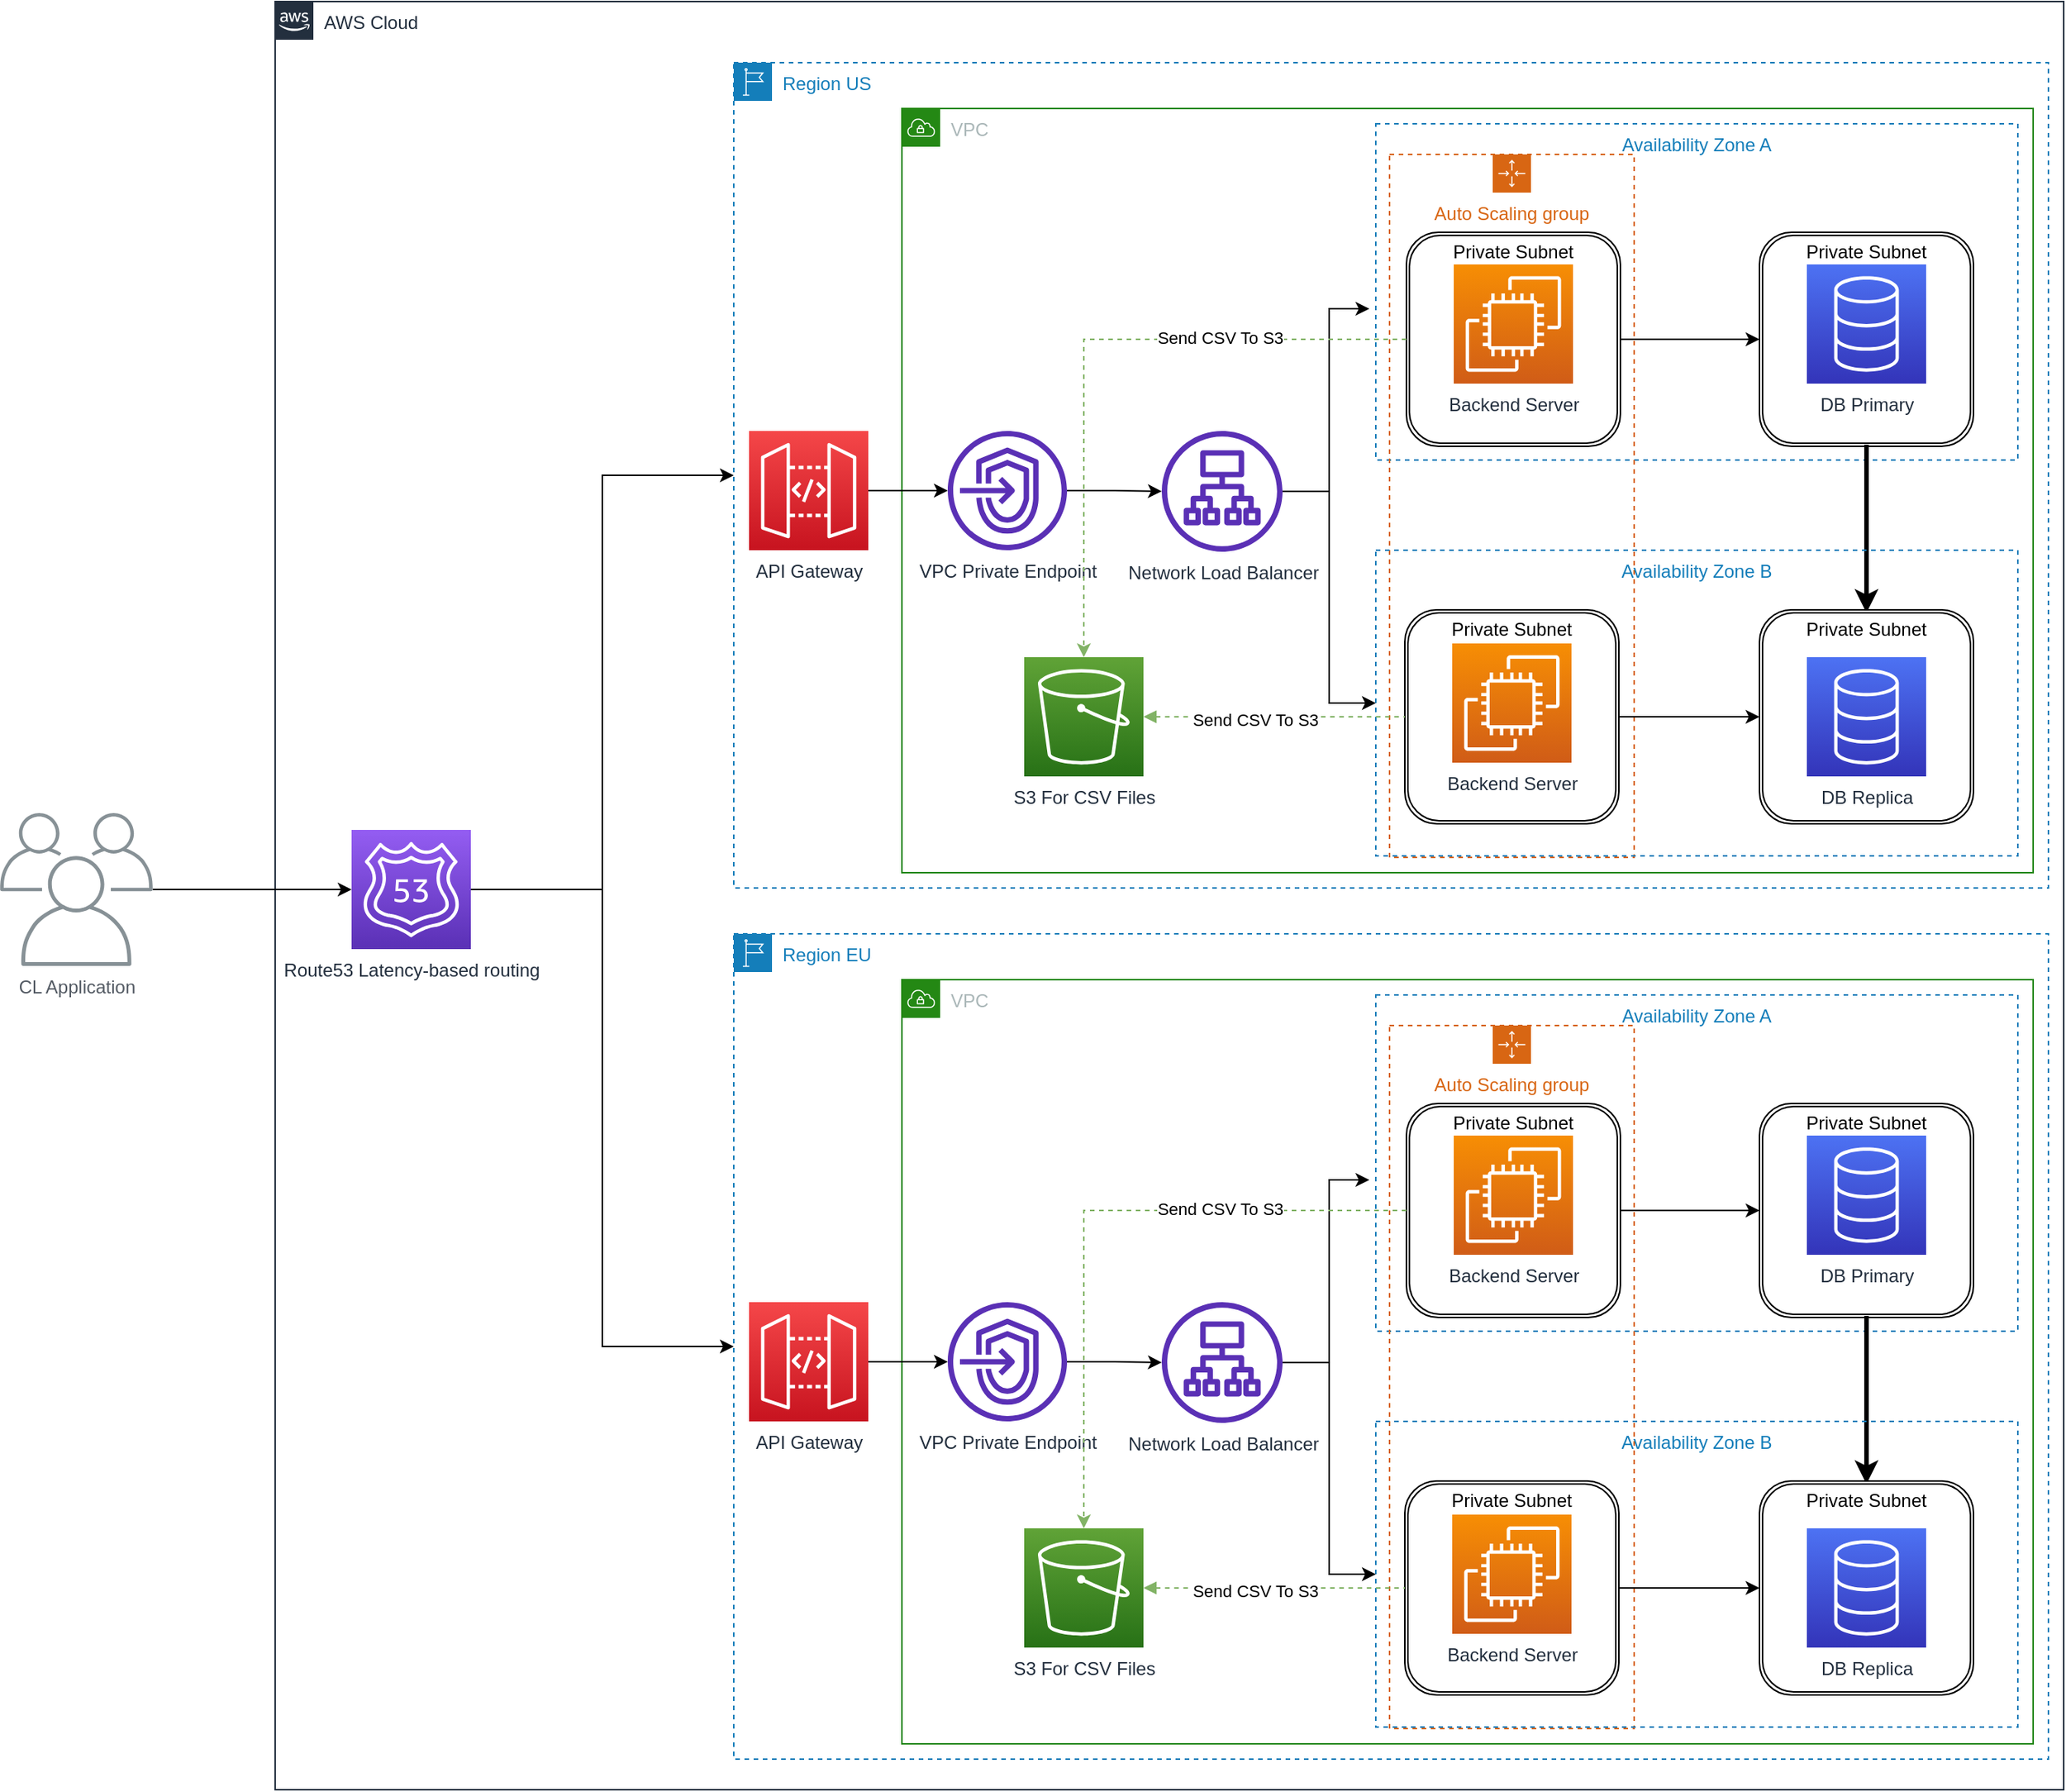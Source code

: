<mxfile version="14.7.0" type="github">
  <diagram id="Ht1M8jgEwFfnCIfOTk4-" name="Page-1">
    <mxGraphModel dx="2591" dy="1628" grid="1" gridSize="10" guides="1" tooltips="1" connect="1" arrows="1" fold="1" page="1" pageScale="1" pageWidth="1169" pageHeight="827" math="0" shadow="0">
      <root>
        <mxCell id="0" />
        <mxCell id="1" parent="0" />
        <mxCell id="5RreerCTp-6EjilqXyiR-72" value="AWS Cloud" style="points=[[0,0],[0.25,0],[0.5,0],[0.75,0],[1,0],[1,0.25],[1,0.5],[1,0.75],[1,1],[0.75,1],[0.5,1],[0.25,1],[0,1],[0,0.75],[0,0.5],[0,0.25]];outlineConnect=0;gradientColor=none;html=1;whiteSpace=wrap;fontSize=12;fontStyle=0;shape=mxgraph.aws4.group;grIcon=mxgraph.aws4.group_aws_cloud_alt;strokeColor=#232F3E;fillColor=none;verticalAlign=top;align=left;spacingLeft=30;fontColor=#232F3E;dashed=0;" vertex="1" parent="1">
          <mxGeometry x="-10" y="-240" width="1170" height="1170" as="geometry" />
        </mxCell>
        <mxCell id="C6d5AcQ0R9dKY7qDEF7f-19" value="Region US" style="points=[[0,0],[0.25,0],[0.5,0],[0.75,0],[1,0],[1,0.25],[1,0.5],[1,0.75],[1,1],[0.75,1],[0.5,1],[0.25,1],[0,1],[0,0.75],[0,0.5],[0,0.25]];outlineConnect=0;gradientColor=none;html=1;whiteSpace=wrap;fontSize=12;fontStyle=0;shape=mxgraph.aws4.group;grIcon=mxgraph.aws4.group_region;strokeColor=#147EBA;fillColor=none;verticalAlign=top;align=left;spacingLeft=30;fontColor=#147EBA;dashed=1;" vertex="1" parent="1">
          <mxGeometry x="290" y="-200" width="860" height="540" as="geometry" />
        </mxCell>
        <mxCell id="C6d5AcQ0R9dKY7qDEF7f-17" value="VPC" style="points=[[0,0],[0.25,0],[0.5,0],[0.75,0],[1,0],[1,0.25],[1,0.5],[1,0.75],[1,1],[0.75,1],[0.5,1],[0.25,1],[0,1],[0,0.75],[0,0.5],[0,0.25]];outlineConnect=0;gradientColor=none;html=1;whiteSpace=wrap;fontSize=12;fontStyle=0;shape=mxgraph.aws4.group;grIcon=mxgraph.aws4.group_vpc;strokeColor=#248814;fillColor=none;verticalAlign=top;align=left;spacingLeft=30;fontColor=#AAB7B8;dashed=0;" vertex="1" parent="1">
          <mxGeometry x="400" y="-170" width="740" height="500" as="geometry" />
        </mxCell>
        <mxCell id="C6d5AcQ0R9dKY7qDEF7f-21" value="Availability Zone A" style="fillColor=none;strokeColor=#147EBA;dashed=1;verticalAlign=top;fontStyle=0;fontColor=#147EBA;" vertex="1" parent="1">
          <mxGeometry x="710" y="-160" width="420" height="220" as="geometry" />
        </mxCell>
        <mxCell id="5RreerCTp-6EjilqXyiR-7" value="Auto Scaling group" style="points=[[0,0],[0.25,0],[0.5,0],[0.75,0],[1,0],[1,0.25],[1,0.5],[1,0.75],[1,1],[0.75,1],[0.5,1],[0.25,1],[0,1],[0,0.75],[0,0.5],[0,0.25]];outlineConnect=0;gradientColor=none;html=1;whiteSpace=wrap;fontSize=12;fontStyle=0;shape=mxgraph.aws4.groupCenter;grIcon=mxgraph.aws4.group_auto_scaling_group;grStroke=1;strokeColor=#D86613;fillColor=none;verticalAlign=top;align=center;fontColor=#D86613;dashed=1;spacingTop=25;" vertex="1" parent="1">
          <mxGeometry x="719" y="-140" width="160" height="460" as="geometry" />
        </mxCell>
        <mxCell id="5RreerCTp-6EjilqXyiR-69" style="edgeStyle=orthogonalEdgeStyle;rounded=0;sketch=0;jumpStyle=none;orthogonalLoop=1;jettySize=auto;html=1;shadow=0;strokeColor=#000000;strokeWidth=1;" edge="1" parent="1" source="C6d5AcQ0R9dKY7qDEF7f-2" target="C6d5AcQ0R9dKY7qDEF7f-19">
          <mxGeometry relative="1" as="geometry" />
        </mxCell>
        <mxCell id="5RreerCTp-6EjilqXyiR-70" style="edgeStyle=orthogonalEdgeStyle;rounded=0;sketch=0;jumpStyle=none;orthogonalLoop=1;jettySize=auto;html=1;shadow=0;strokeColor=#000000;strokeWidth=1;" edge="1" parent="1" source="C6d5AcQ0R9dKY7qDEF7f-2" target="5RreerCTp-6EjilqXyiR-41">
          <mxGeometry relative="1" as="geometry" />
        </mxCell>
        <mxCell id="C6d5AcQ0R9dKY7qDEF7f-2" value="Route53 Latency-based routing" style="points=[[0,0,0],[0.25,0,0],[0.5,0,0],[0.75,0,0],[1,0,0],[0,1,0],[0.25,1,0],[0.5,1,0],[0.75,1,0],[1,1,0],[0,0.25,0],[0,0.5,0],[0,0.75,0],[1,0.25,0],[1,0.5,0],[1,0.75,0]];outlineConnect=0;fontColor=#232F3E;gradientColor=#945DF2;gradientDirection=north;fillColor=#5A30B5;strokeColor=#ffffff;dashed=0;verticalLabelPosition=bottom;verticalAlign=top;align=center;html=1;fontSize=12;fontStyle=0;aspect=fixed;shape=mxgraph.aws4.resourceIcon;resIcon=mxgraph.aws4.route_53;" vertex="1" parent="1">
          <mxGeometry x="40" y="302" width="78" height="78" as="geometry" />
        </mxCell>
        <mxCell id="5RreerCTp-6EjilqXyiR-32" value="" style="edgeStyle=orthogonalEdgeStyle;rounded=0;orthogonalLoop=1;jettySize=auto;html=1;entryX=-0.01;entryY=0.55;entryDx=0;entryDy=0;entryPerimeter=0;" edge="1" parent="1" source="C6d5AcQ0R9dKY7qDEF7f-6" target="C6d5AcQ0R9dKY7qDEF7f-21">
          <mxGeometry relative="1" as="geometry" />
        </mxCell>
        <mxCell id="C6d5AcQ0R9dKY7qDEF7f-6" value="Network Load Balancer" style="outlineConnect=0;fontColor=#232F3E;gradientColor=none;fillColor=#5A30B5;strokeColor=none;dashed=0;verticalLabelPosition=bottom;verticalAlign=top;align=center;html=1;fontSize=12;fontStyle=0;aspect=fixed;pointerEvents=1;shape=mxgraph.aws4.application_load_balancer;" vertex="1" parent="1">
          <mxGeometry x="570" y="41" width="79" height="79" as="geometry" />
        </mxCell>
        <mxCell id="5RreerCTp-6EjilqXyiR-71" style="edgeStyle=orthogonalEdgeStyle;rounded=0;sketch=0;jumpStyle=none;orthogonalLoop=1;jettySize=auto;html=1;shadow=0;strokeColor=#000000;strokeWidth=1;" edge="1" parent="1" source="C6d5AcQ0R9dKY7qDEF7f-12" target="C6d5AcQ0R9dKY7qDEF7f-2">
          <mxGeometry relative="1" as="geometry" />
        </mxCell>
        <mxCell id="C6d5AcQ0R9dKY7qDEF7f-12" value="CL Application" style="outlineConnect=0;gradientColor=none;fontColor=#545B64;strokeColor=none;fillColor=#879196;dashed=0;verticalLabelPosition=bottom;verticalAlign=top;align=center;html=1;fontSize=12;fontStyle=0;aspect=fixed;shape=mxgraph.aws4.illustration_users;pointerEvents=1" vertex="1" parent="1">
          <mxGeometry x="-190" y="291" width="100" height="100" as="geometry" />
        </mxCell>
        <mxCell id="5RreerCTp-6EjilqXyiR-23" value="" style="edgeStyle=orthogonalEdgeStyle;rounded=0;orthogonalLoop=1;jettySize=auto;html=1;" edge="1" parent="1" source="5RreerCTp-6EjilqXyiR-3" target="5RreerCTp-6EjilqXyiR-4">
          <mxGeometry relative="1" as="geometry" />
        </mxCell>
        <mxCell id="5RreerCTp-6EjilqXyiR-3" value="Private Subnet&lt;br&gt;&lt;br&gt;&lt;br&gt;&lt;br&gt;&lt;br&gt;&lt;br&gt;&lt;br&gt;&lt;br&gt;&lt;br&gt;" style="shape=ext;double=1;rounded=1;whiteSpace=wrap;html=1;direction=south;" vertex="1" parent="1">
          <mxGeometry x="730" y="-89" width="140" height="140" as="geometry" />
        </mxCell>
        <mxCell id="5RreerCTp-6EjilqXyiR-4" value="Private Subnet&lt;br&gt;&lt;br&gt;&lt;br&gt;&lt;br&gt;&lt;br&gt;&lt;br&gt;&lt;br&gt;&lt;br&gt;&lt;br&gt;" style="shape=ext;double=1;rounded=1;whiteSpace=wrap;html=1;direction=south;" vertex="1" parent="1">
          <mxGeometry x="961" y="-89" width="140" height="140" as="geometry" />
        </mxCell>
        <mxCell id="5RreerCTp-6EjilqXyiR-5" value="Backend Server" style="points=[[0,0,0],[0.25,0,0],[0.5,0,0],[0.75,0,0],[1,0,0],[0,1,0],[0.25,1,0],[0.5,1,0],[0.75,1,0],[1,1,0],[0,0.25,0],[0,0.5,0],[0,0.75,0],[1,0.25,0],[1,0.5,0],[1,0.75,0]];outlineConnect=0;fontColor=#232F3E;gradientColor=#F78E04;gradientDirection=north;fillColor=#D05C17;strokeColor=#ffffff;dashed=0;verticalLabelPosition=bottom;verticalAlign=top;align=center;html=1;fontSize=12;fontStyle=0;aspect=fixed;shape=mxgraph.aws4.resourceIcon;resIcon=mxgraph.aws4.ec2;" vertex="1" parent="1">
          <mxGeometry x="761" y="-68" width="78" height="78" as="geometry" />
        </mxCell>
        <mxCell id="5RreerCTp-6EjilqXyiR-37" value="" style="edgeStyle=orthogonalEdgeStyle;rounded=0;orthogonalLoop=1;jettySize=auto;html=1;strokeWidth=3;" edge="1" parent="1">
          <mxGeometry relative="1" as="geometry">
            <mxPoint x="1031" y="50" as="sourcePoint" />
            <mxPoint x="1031" y="160" as="targetPoint" />
          </mxGeometry>
        </mxCell>
        <mxCell id="5RreerCTp-6EjilqXyiR-8" value="DB Primary" style="points=[[0,0,0],[0.25,0,0],[0.5,0,0],[0.75,0,0],[1,0,0],[0,1,0],[0.25,1,0],[0.5,1,0],[0.75,1,0],[1,1,0],[0,0.25,0],[0,0.5,0],[0,0.75,0],[1,0.25,0],[1,0.5,0],[1,0.75,0]];outlineConnect=0;fontColor=#232F3E;gradientColor=#4D72F3;gradientDirection=north;fillColor=#3334B9;strokeColor=#ffffff;dashed=0;verticalLabelPosition=bottom;verticalAlign=top;align=center;html=1;fontSize=12;fontStyle=0;aspect=fixed;shape=mxgraph.aws4.resourceIcon;resIcon=mxgraph.aws4.database;" vertex="1" parent="1">
          <mxGeometry x="992" y="-68" width="78" height="78" as="geometry" />
        </mxCell>
        <mxCell id="5RreerCTp-6EjilqXyiR-30" value="" style="edgeStyle=orthogonalEdgeStyle;rounded=0;orthogonalLoop=1;jettySize=auto;html=1;" edge="1" parent="1" source="5RreerCTp-6EjilqXyiR-9" target="5RreerCTp-6EjilqXyiR-10">
          <mxGeometry relative="1" as="geometry" />
        </mxCell>
        <mxCell id="5RreerCTp-6EjilqXyiR-9" value="API Gateway" style="points=[[0,0,0],[0.25,0,0],[0.5,0,0],[0.75,0,0],[1,0,0],[0,1,0],[0.25,1,0],[0.5,1,0],[0.75,1,0],[1,1,0],[0,0.25,0],[0,0.5,0],[0,0.75,0],[1,0.25,0],[1,0.5,0],[1,0.75,0]];outlineConnect=0;fontColor=#232F3E;gradientColor=#F54749;gradientDirection=north;fillColor=#C7131F;strokeColor=#ffffff;dashed=0;verticalLabelPosition=bottom;verticalAlign=top;align=center;html=1;fontSize=12;fontStyle=0;aspect=fixed;shape=mxgraph.aws4.resourceIcon;resIcon=mxgraph.aws4.api_gateway;" vertex="1" parent="1">
          <mxGeometry x="300" y="41" width="78" height="78" as="geometry" />
        </mxCell>
        <mxCell id="5RreerCTp-6EjilqXyiR-31" value="" style="edgeStyle=orthogonalEdgeStyle;rounded=0;orthogonalLoop=1;jettySize=auto;html=1;" edge="1" parent="1" source="5RreerCTp-6EjilqXyiR-10" target="C6d5AcQ0R9dKY7qDEF7f-6">
          <mxGeometry relative="1" as="geometry" />
        </mxCell>
        <mxCell id="5RreerCTp-6EjilqXyiR-10" value="VPC Private Endpoint" style="outlineConnect=0;fontColor=#232F3E;gradientColor=none;fillColor=#5A30B5;strokeColor=none;dashed=0;verticalLabelPosition=bottom;verticalAlign=top;align=center;html=1;fontSize=12;fontStyle=0;aspect=fixed;pointerEvents=1;shape=mxgraph.aws4.endpoints;" vertex="1" parent="1">
          <mxGeometry x="430" y="41" width="78" height="78" as="geometry" />
        </mxCell>
        <mxCell id="5RreerCTp-6EjilqXyiR-12" value="Availability Zone B" style="fillColor=none;strokeColor=#147EBA;dashed=1;verticalAlign=top;fontStyle=0;fontColor=#147EBA;" vertex="1" parent="1">
          <mxGeometry x="710" y="119" width="420" height="200" as="geometry" />
        </mxCell>
        <mxCell id="5RreerCTp-6EjilqXyiR-17" value="Private Subnet&lt;br&gt;&lt;br&gt;&lt;br&gt;&lt;br&gt;&lt;br&gt;&lt;br&gt;&lt;br&gt;&lt;br&gt;&lt;br&gt;" style="shape=ext;double=1;rounded=1;whiteSpace=wrap;html=1;direction=south;" vertex="1" parent="1">
          <mxGeometry x="961" y="158" width="140" height="140" as="geometry" />
        </mxCell>
        <mxCell id="5RreerCTp-6EjilqXyiR-18" value="DB Replica" style="points=[[0,0,0],[0.25,0,0],[0.5,0,0],[0.75,0,0],[1,0,0],[0,1,0],[0.25,1,0],[0.5,1,0],[0.75,1,0],[1,1,0],[0,0.25,0],[0,0.5,0],[0,0.75,0],[1,0.25,0],[1,0.5,0],[1,0.75,0]];outlineConnect=0;fontColor=#232F3E;gradientColor=#4D72F3;gradientDirection=north;fillColor=#3334B9;strokeColor=#ffffff;dashed=0;verticalLabelPosition=bottom;verticalAlign=top;align=center;html=1;fontSize=12;fontStyle=0;aspect=fixed;shape=mxgraph.aws4.resourceIcon;resIcon=mxgraph.aws4.database;" vertex="1" parent="1">
          <mxGeometry x="992" y="189" width="78" height="78" as="geometry" />
        </mxCell>
        <mxCell id="5RreerCTp-6EjilqXyiR-24" value="" style="edgeStyle=orthogonalEdgeStyle;rounded=0;orthogonalLoop=1;jettySize=auto;html=1;" edge="1" parent="1" source="5RreerCTp-6EjilqXyiR-19" target="5RreerCTp-6EjilqXyiR-17">
          <mxGeometry relative="1" as="geometry" />
        </mxCell>
        <mxCell id="5RreerCTp-6EjilqXyiR-19" value="Private Subnet&lt;br&gt;&lt;br&gt;&lt;br&gt;&lt;br&gt;&lt;br&gt;&lt;br&gt;&lt;br&gt;&lt;br&gt;&lt;br&gt;" style="shape=ext;double=1;rounded=1;whiteSpace=wrap;html=1;direction=south;" vertex="1" parent="1">
          <mxGeometry x="729" y="158" width="140" height="140" as="geometry" />
        </mxCell>
        <mxCell id="5RreerCTp-6EjilqXyiR-20" value="Backend Server" style="points=[[0,0,0],[0.25,0,0],[0.5,0,0],[0.75,0,0],[1,0,0],[0,1,0],[0.25,1,0],[0.5,1,0],[0.75,1,0],[1,1,0],[0,0.25,0],[0,0.5,0],[0,0.75,0],[1,0.25,0],[1,0.5,0],[1,0.75,0]];outlineConnect=0;fontColor=#232F3E;gradientColor=#F78E04;gradientDirection=north;fillColor=#D05C17;strokeColor=#ffffff;dashed=0;verticalLabelPosition=bottom;verticalAlign=top;align=center;html=1;fontSize=12;fontStyle=0;aspect=fixed;shape=mxgraph.aws4.resourceIcon;resIcon=mxgraph.aws4.ec2;" vertex="1" parent="1">
          <mxGeometry x="760" y="180" width="78" height="78" as="geometry" />
        </mxCell>
        <mxCell id="5RreerCTp-6EjilqXyiR-21" value="S3 For CSV Files" style="points=[[0,0,0],[0.25,0,0],[0.5,0,0],[0.75,0,0],[1,0,0],[0,1,0],[0.25,1,0],[0.5,1,0],[0.75,1,0],[1,1,0],[0,0.25,0],[0,0.5,0],[0,0.75,0],[1,0.25,0],[1,0.5,0],[1,0.75,0]];outlineConnect=0;fontColor=#232F3E;gradientColor=#60A337;gradientDirection=north;fillColor=#277116;strokeColor=#ffffff;dashed=0;verticalLabelPosition=bottom;verticalAlign=top;align=center;html=1;fontSize=12;fontStyle=0;aspect=fixed;shape=mxgraph.aws4.resourceIcon;resIcon=mxgraph.aws4.s3;" vertex="1" parent="1">
          <mxGeometry x="480" y="189" width="78" height="78" as="geometry" />
        </mxCell>
        <mxCell id="5RreerCTp-6EjilqXyiR-26" value="" style="edgeStyle=orthogonalEdgeStyle;html=1;endArrow=none;elbow=vertical;startArrow=block;startFill=1;strokeColor=#82b366;rounded=0;entryX=0.5;entryY=1;entryDx=0;entryDy=0;exitX=1;exitY=0.5;exitDx=0;exitDy=0;exitPerimeter=0;dashed=1;fillColor=#d5e8d4;" edge="1" parent="1" source="5RreerCTp-6EjilqXyiR-21" target="5RreerCTp-6EjilqXyiR-19">
          <mxGeometry width="100" relative="1" as="geometry">
            <mxPoint x="630" y="230" as="sourcePoint" />
            <mxPoint x="630" y="100" as="targetPoint" />
          </mxGeometry>
        </mxCell>
        <mxCell id="5RreerCTp-6EjilqXyiR-40" value="Send CSV To S3" style="edgeLabel;html=1;align=center;verticalAlign=middle;resizable=0;points=[];" vertex="1" connectable="0" parent="5RreerCTp-6EjilqXyiR-26">
          <mxGeometry x="-0.153" y="-2" relative="1" as="geometry">
            <mxPoint as="offset" />
          </mxGeometry>
        </mxCell>
        <mxCell id="5RreerCTp-6EjilqXyiR-29" value="" style="edgeStyle=segmentEdgeStyle;endArrow=classic;html=1;exitX=0.5;exitY=1;exitDx=0;exitDy=0;entryX=0.5;entryY=0;entryDx=0;entryDy=0;entryPerimeter=0;jumpStyle=none;shadow=0;sketch=0;rounded=0;strokeColor=#82b366;fillColor=#d5e8d4;dashed=1;" edge="1" parent="1" source="5RreerCTp-6EjilqXyiR-3" target="5RreerCTp-6EjilqXyiR-21">
          <mxGeometry width="50" height="50" relative="1" as="geometry">
            <mxPoint x="530" y="20" as="sourcePoint" />
            <mxPoint x="580" y="-30" as="targetPoint" />
          </mxGeometry>
        </mxCell>
        <mxCell id="5RreerCTp-6EjilqXyiR-39" value="Send CSV To S3" style="edgeLabel;html=1;align=center;verticalAlign=middle;resizable=0;points=[];" vertex="1" connectable="0" parent="5RreerCTp-6EjilqXyiR-29">
          <mxGeometry x="-0.415" y="-1" relative="1" as="geometry">
            <mxPoint as="offset" />
          </mxGeometry>
        </mxCell>
        <mxCell id="5RreerCTp-6EjilqXyiR-33" value="" style="edgeStyle=orthogonalEdgeStyle;rounded=0;orthogonalLoop=1;jettySize=auto;html=1;entryX=0;entryY=0.5;entryDx=0;entryDy=0;" edge="1" parent="1" source="C6d5AcQ0R9dKY7qDEF7f-6" target="5RreerCTp-6EjilqXyiR-12">
          <mxGeometry relative="1" as="geometry">
            <mxPoint x="630.599" y="267" as="sourcePoint" />
            <mxPoint x="687.4" y="147.5" as="targetPoint" />
          </mxGeometry>
        </mxCell>
        <mxCell id="5RreerCTp-6EjilqXyiR-41" value="Region EU" style="points=[[0,0],[0.25,0],[0.5,0],[0.75,0],[1,0],[1,0.25],[1,0.5],[1,0.75],[1,1],[0.75,1],[0.5,1],[0.25,1],[0,1],[0,0.75],[0,0.5],[0,0.25]];outlineConnect=0;gradientColor=none;html=1;whiteSpace=wrap;fontSize=12;fontStyle=0;shape=mxgraph.aws4.group;grIcon=mxgraph.aws4.group_region;strokeColor=#147EBA;fillColor=none;verticalAlign=top;align=left;spacingLeft=30;fontColor=#147EBA;dashed=1;" vertex="1" parent="1">
          <mxGeometry x="290" y="370" width="860" height="540" as="geometry" />
        </mxCell>
        <mxCell id="5RreerCTp-6EjilqXyiR-42" value="VPC" style="points=[[0,0],[0.25,0],[0.5,0],[0.75,0],[1,0],[1,0.25],[1,0.5],[1,0.75],[1,1],[0.75,1],[0.5,1],[0.25,1],[0,1],[0,0.75],[0,0.5],[0,0.25]];outlineConnect=0;gradientColor=none;html=1;whiteSpace=wrap;fontSize=12;fontStyle=0;shape=mxgraph.aws4.group;grIcon=mxgraph.aws4.group_vpc;strokeColor=#248814;fillColor=none;verticalAlign=top;align=left;spacingLeft=30;fontColor=#AAB7B8;dashed=0;" vertex="1" parent="1">
          <mxGeometry x="400" y="400" width="740" height="500" as="geometry" />
        </mxCell>
        <mxCell id="5RreerCTp-6EjilqXyiR-43" value="Availability Zone A" style="fillColor=none;strokeColor=#147EBA;dashed=1;verticalAlign=top;fontStyle=0;fontColor=#147EBA;" vertex="1" parent="1">
          <mxGeometry x="710" y="410" width="420" height="220" as="geometry" />
        </mxCell>
        <mxCell id="5RreerCTp-6EjilqXyiR-44" value="Auto Scaling group" style="points=[[0,0],[0.25,0],[0.5,0],[0.75,0],[1,0],[1,0.25],[1,0.5],[1,0.75],[1,1],[0.75,1],[0.5,1],[0.25,1],[0,1],[0,0.75],[0,0.5],[0,0.25]];outlineConnect=0;gradientColor=none;html=1;whiteSpace=wrap;fontSize=12;fontStyle=0;shape=mxgraph.aws4.groupCenter;grIcon=mxgraph.aws4.group_auto_scaling_group;grStroke=1;strokeColor=#D86613;fillColor=none;verticalAlign=top;align=center;fontColor=#D86613;dashed=1;spacingTop=25;" vertex="1" parent="1">
          <mxGeometry x="719" y="430" width="160" height="460" as="geometry" />
        </mxCell>
        <mxCell id="5RreerCTp-6EjilqXyiR-45" value="" style="edgeStyle=orthogonalEdgeStyle;rounded=0;orthogonalLoop=1;jettySize=auto;html=1;entryX=-0.01;entryY=0.55;entryDx=0;entryDy=0;entryPerimeter=0;" edge="1" parent="1" source="5RreerCTp-6EjilqXyiR-46" target="5RreerCTp-6EjilqXyiR-43">
          <mxGeometry relative="1" as="geometry" />
        </mxCell>
        <mxCell id="5RreerCTp-6EjilqXyiR-46" value="Network Load Balancer" style="outlineConnect=0;fontColor=#232F3E;gradientColor=none;fillColor=#5A30B5;strokeColor=none;dashed=0;verticalLabelPosition=bottom;verticalAlign=top;align=center;html=1;fontSize=12;fontStyle=0;aspect=fixed;pointerEvents=1;shape=mxgraph.aws4.application_load_balancer;" vertex="1" parent="1">
          <mxGeometry x="570" y="611" width="79" height="79" as="geometry" />
        </mxCell>
        <mxCell id="5RreerCTp-6EjilqXyiR-47" value="" style="edgeStyle=orthogonalEdgeStyle;rounded=0;orthogonalLoop=1;jettySize=auto;html=1;" edge="1" parent="1" source="5RreerCTp-6EjilqXyiR-48" target="5RreerCTp-6EjilqXyiR-49">
          <mxGeometry relative="1" as="geometry" />
        </mxCell>
        <mxCell id="5RreerCTp-6EjilqXyiR-48" value="Private Subnet&lt;br&gt;&lt;br&gt;&lt;br&gt;&lt;br&gt;&lt;br&gt;&lt;br&gt;&lt;br&gt;&lt;br&gt;&lt;br&gt;" style="shape=ext;double=1;rounded=1;whiteSpace=wrap;html=1;direction=south;" vertex="1" parent="1">
          <mxGeometry x="730" y="481" width="140" height="140" as="geometry" />
        </mxCell>
        <mxCell id="5RreerCTp-6EjilqXyiR-49" value="Private Subnet&lt;br&gt;&lt;br&gt;&lt;br&gt;&lt;br&gt;&lt;br&gt;&lt;br&gt;&lt;br&gt;&lt;br&gt;&lt;br&gt;" style="shape=ext;double=1;rounded=1;whiteSpace=wrap;html=1;direction=south;" vertex="1" parent="1">
          <mxGeometry x="961" y="481" width="140" height="140" as="geometry" />
        </mxCell>
        <mxCell id="5RreerCTp-6EjilqXyiR-50" value="Backend Server" style="points=[[0,0,0],[0.25,0,0],[0.5,0,0],[0.75,0,0],[1,0,0],[0,1,0],[0.25,1,0],[0.5,1,0],[0.75,1,0],[1,1,0],[0,0.25,0],[0,0.5,0],[0,0.75,0],[1,0.25,0],[1,0.5,0],[1,0.75,0]];outlineConnect=0;fontColor=#232F3E;gradientColor=#F78E04;gradientDirection=north;fillColor=#D05C17;strokeColor=#ffffff;dashed=0;verticalLabelPosition=bottom;verticalAlign=top;align=center;html=1;fontSize=12;fontStyle=0;aspect=fixed;shape=mxgraph.aws4.resourceIcon;resIcon=mxgraph.aws4.ec2;" vertex="1" parent="1">
          <mxGeometry x="761" y="502" width="78" height="78" as="geometry" />
        </mxCell>
        <mxCell id="5RreerCTp-6EjilqXyiR-51" value="" style="edgeStyle=orthogonalEdgeStyle;rounded=0;orthogonalLoop=1;jettySize=auto;html=1;strokeWidth=3;" edge="1" parent="1">
          <mxGeometry relative="1" as="geometry">
            <mxPoint x="1031" y="620" as="sourcePoint" />
            <mxPoint x="1031" y="730" as="targetPoint" />
          </mxGeometry>
        </mxCell>
        <mxCell id="5RreerCTp-6EjilqXyiR-52" value="DB Primary" style="points=[[0,0,0],[0.25,0,0],[0.5,0,0],[0.75,0,0],[1,0,0],[0,1,0],[0.25,1,0],[0.5,1,0],[0.75,1,0],[1,1,0],[0,0.25,0],[0,0.5,0],[0,0.75,0],[1,0.25,0],[1,0.5,0],[1,0.75,0]];outlineConnect=0;fontColor=#232F3E;gradientColor=#4D72F3;gradientDirection=north;fillColor=#3334B9;strokeColor=#ffffff;dashed=0;verticalLabelPosition=bottom;verticalAlign=top;align=center;html=1;fontSize=12;fontStyle=0;aspect=fixed;shape=mxgraph.aws4.resourceIcon;resIcon=mxgraph.aws4.database;" vertex="1" parent="1">
          <mxGeometry x="992" y="502" width="78" height="78" as="geometry" />
        </mxCell>
        <mxCell id="5RreerCTp-6EjilqXyiR-53" value="" style="edgeStyle=orthogonalEdgeStyle;rounded=0;orthogonalLoop=1;jettySize=auto;html=1;" edge="1" parent="1" source="5RreerCTp-6EjilqXyiR-54" target="5RreerCTp-6EjilqXyiR-56">
          <mxGeometry relative="1" as="geometry" />
        </mxCell>
        <mxCell id="5RreerCTp-6EjilqXyiR-54" value="API Gateway" style="points=[[0,0,0],[0.25,0,0],[0.5,0,0],[0.75,0,0],[1,0,0],[0,1,0],[0.25,1,0],[0.5,1,0],[0.75,1,0],[1,1,0],[0,0.25,0],[0,0.5,0],[0,0.75,0],[1,0.25,0],[1,0.5,0],[1,0.75,0]];outlineConnect=0;fontColor=#232F3E;gradientColor=#F54749;gradientDirection=north;fillColor=#C7131F;strokeColor=#ffffff;dashed=0;verticalLabelPosition=bottom;verticalAlign=top;align=center;html=1;fontSize=12;fontStyle=0;aspect=fixed;shape=mxgraph.aws4.resourceIcon;resIcon=mxgraph.aws4.api_gateway;" vertex="1" parent="1">
          <mxGeometry x="300" y="611" width="78" height="78" as="geometry" />
        </mxCell>
        <mxCell id="5RreerCTp-6EjilqXyiR-55" value="" style="edgeStyle=orthogonalEdgeStyle;rounded=0;orthogonalLoop=1;jettySize=auto;html=1;" edge="1" parent="1" source="5RreerCTp-6EjilqXyiR-56" target="5RreerCTp-6EjilqXyiR-46">
          <mxGeometry relative="1" as="geometry" />
        </mxCell>
        <mxCell id="5RreerCTp-6EjilqXyiR-56" value="VPC Private Endpoint" style="outlineConnect=0;fontColor=#232F3E;gradientColor=none;fillColor=#5A30B5;strokeColor=none;dashed=0;verticalLabelPosition=bottom;verticalAlign=top;align=center;html=1;fontSize=12;fontStyle=0;aspect=fixed;pointerEvents=1;shape=mxgraph.aws4.endpoints;" vertex="1" parent="1">
          <mxGeometry x="430" y="611" width="78" height="78" as="geometry" />
        </mxCell>
        <mxCell id="5RreerCTp-6EjilqXyiR-57" value="Availability Zone B" style="fillColor=none;strokeColor=#147EBA;dashed=1;verticalAlign=top;fontStyle=0;fontColor=#147EBA;" vertex="1" parent="1">
          <mxGeometry x="710" y="689" width="420" height="200" as="geometry" />
        </mxCell>
        <mxCell id="5RreerCTp-6EjilqXyiR-58" value="Private Subnet&lt;br&gt;&lt;br&gt;&lt;br&gt;&lt;br&gt;&lt;br&gt;&lt;br&gt;&lt;br&gt;&lt;br&gt;&lt;br&gt;" style="shape=ext;double=1;rounded=1;whiteSpace=wrap;html=1;direction=south;" vertex="1" parent="1">
          <mxGeometry x="961" y="728" width="140" height="140" as="geometry" />
        </mxCell>
        <mxCell id="5RreerCTp-6EjilqXyiR-59" value="DB Replica" style="points=[[0,0,0],[0.25,0,0],[0.5,0,0],[0.75,0,0],[1,0,0],[0,1,0],[0.25,1,0],[0.5,1,0],[0.75,1,0],[1,1,0],[0,0.25,0],[0,0.5,0],[0,0.75,0],[1,0.25,0],[1,0.5,0],[1,0.75,0]];outlineConnect=0;fontColor=#232F3E;gradientColor=#4D72F3;gradientDirection=north;fillColor=#3334B9;strokeColor=#ffffff;dashed=0;verticalLabelPosition=bottom;verticalAlign=top;align=center;html=1;fontSize=12;fontStyle=0;aspect=fixed;shape=mxgraph.aws4.resourceIcon;resIcon=mxgraph.aws4.database;" vertex="1" parent="1">
          <mxGeometry x="992" y="759" width="78" height="78" as="geometry" />
        </mxCell>
        <mxCell id="5RreerCTp-6EjilqXyiR-60" value="" style="edgeStyle=orthogonalEdgeStyle;rounded=0;orthogonalLoop=1;jettySize=auto;html=1;" edge="1" parent="1" source="5RreerCTp-6EjilqXyiR-61" target="5RreerCTp-6EjilqXyiR-58">
          <mxGeometry relative="1" as="geometry" />
        </mxCell>
        <mxCell id="5RreerCTp-6EjilqXyiR-61" value="Private Subnet&lt;br&gt;&lt;br&gt;&lt;br&gt;&lt;br&gt;&lt;br&gt;&lt;br&gt;&lt;br&gt;&lt;br&gt;&lt;br&gt;" style="shape=ext;double=1;rounded=1;whiteSpace=wrap;html=1;direction=south;" vertex="1" parent="1">
          <mxGeometry x="729" y="728" width="140" height="140" as="geometry" />
        </mxCell>
        <mxCell id="5RreerCTp-6EjilqXyiR-62" value="Backend Server" style="points=[[0,0,0],[0.25,0,0],[0.5,0,0],[0.75,0,0],[1,0,0],[0,1,0],[0.25,1,0],[0.5,1,0],[0.75,1,0],[1,1,0],[0,0.25,0],[0,0.5,0],[0,0.75,0],[1,0.25,0],[1,0.5,0],[1,0.75,0]];outlineConnect=0;fontColor=#232F3E;gradientColor=#F78E04;gradientDirection=north;fillColor=#D05C17;strokeColor=#ffffff;dashed=0;verticalLabelPosition=bottom;verticalAlign=top;align=center;html=1;fontSize=12;fontStyle=0;aspect=fixed;shape=mxgraph.aws4.resourceIcon;resIcon=mxgraph.aws4.ec2;" vertex="1" parent="1">
          <mxGeometry x="760" y="750" width="78" height="78" as="geometry" />
        </mxCell>
        <mxCell id="5RreerCTp-6EjilqXyiR-63" value="S3 For CSV Files" style="points=[[0,0,0],[0.25,0,0],[0.5,0,0],[0.75,0,0],[1,0,0],[0,1,0],[0.25,1,0],[0.5,1,0],[0.75,1,0],[1,1,0],[0,0.25,0],[0,0.5,0],[0,0.75,0],[1,0.25,0],[1,0.5,0],[1,0.75,0]];outlineConnect=0;fontColor=#232F3E;gradientColor=#60A337;gradientDirection=north;fillColor=#277116;strokeColor=#ffffff;dashed=0;verticalLabelPosition=bottom;verticalAlign=top;align=center;html=1;fontSize=12;fontStyle=0;aspect=fixed;shape=mxgraph.aws4.resourceIcon;resIcon=mxgraph.aws4.s3;" vertex="1" parent="1">
          <mxGeometry x="480" y="759" width="78" height="78" as="geometry" />
        </mxCell>
        <mxCell id="5RreerCTp-6EjilqXyiR-64" value="" style="edgeStyle=orthogonalEdgeStyle;html=1;endArrow=none;elbow=vertical;startArrow=block;startFill=1;strokeColor=#82b366;rounded=0;entryX=0.5;entryY=1;entryDx=0;entryDy=0;exitX=1;exitY=0.5;exitDx=0;exitDy=0;exitPerimeter=0;dashed=1;fillColor=#d5e8d4;" edge="1" parent="1" source="5RreerCTp-6EjilqXyiR-63" target="5RreerCTp-6EjilqXyiR-61">
          <mxGeometry width="100" relative="1" as="geometry">
            <mxPoint x="630" y="800" as="sourcePoint" />
            <mxPoint x="630" y="670" as="targetPoint" />
          </mxGeometry>
        </mxCell>
        <mxCell id="5RreerCTp-6EjilqXyiR-65" value="Send CSV To S3" style="edgeLabel;html=1;align=center;verticalAlign=middle;resizable=0;points=[];" vertex="1" connectable="0" parent="5RreerCTp-6EjilqXyiR-64">
          <mxGeometry x="-0.153" y="-2" relative="1" as="geometry">
            <mxPoint as="offset" />
          </mxGeometry>
        </mxCell>
        <mxCell id="5RreerCTp-6EjilqXyiR-66" value="" style="edgeStyle=segmentEdgeStyle;endArrow=classic;html=1;exitX=0.5;exitY=1;exitDx=0;exitDy=0;entryX=0.5;entryY=0;entryDx=0;entryDy=0;entryPerimeter=0;jumpStyle=none;shadow=0;sketch=0;rounded=0;strokeColor=#82b366;fillColor=#d5e8d4;dashed=1;" edge="1" parent="1" source="5RreerCTp-6EjilqXyiR-48" target="5RreerCTp-6EjilqXyiR-63">
          <mxGeometry width="50" height="50" relative="1" as="geometry">
            <mxPoint x="530" y="590" as="sourcePoint" />
            <mxPoint x="580" y="540" as="targetPoint" />
          </mxGeometry>
        </mxCell>
        <mxCell id="5RreerCTp-6EjilqXyiR-67" value="Send CSV To S3" style="edgeLabel;html=1;align=center;verticalAlign=middle;resizable=0;points=[];" vertex="1" connectable="0" parent="5RreerCTp-6EjilqXyiR-66">
          <mxGeometry x="-0.415" y="-1" relative="1" as="geometry">
            <mxPoint as="offset" />
          </mxGeometry>
        </mxCell>
        <mxCell id="5RreerCTp-6EjilqXyiR-68" value="" style="edgeStyle=orthogonalEdgeStyle;rounded=0;orthogonalLoop=1;jettySize=auto;html=1;entryX=0;entryY=0.5;entryDx=0;entryDy=0;" edge="1" parent="1" source="5RreerCTp-6EjilqXyiR-46" target="5RreerCTp-6EjilqXyiR-57">
          <mxGeometry relative="1" as="geometry">
            <mxPoint x="630.599" y="837" as="sourcePoint" />
            <mxPoint x="687.4" y="717.5" as="targetPoint" />
          </mxGeometry>
        </mxCell>
      </root>
    </mxGraphModel>
  </diagram>
</mxfile>

